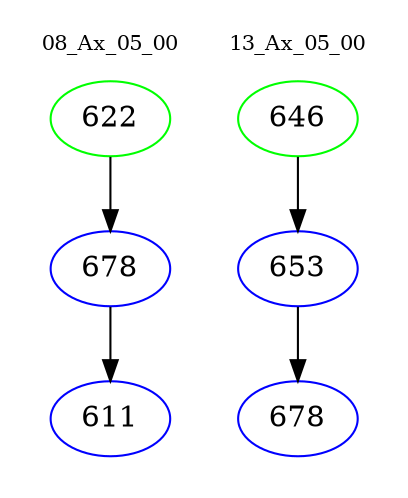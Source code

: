digraph{
subgraph cluster_0 {
color = white
label = "08_Ax_05_00";
fontsize=10;
T0_622 [label="622", color="green"]
T0_622 -> T0_678 [color="black"]
T0_678 [label="678", color="blue"]
T0_678 -> T0_611 [color="black"]
T0_611 [label="611", color="blue"]
}
subgraph cluster_1 {
color = white
label = "13_Ax_05_00";
fontsize=10;
T1_646 [label="646", color="green"]
T1_646 -> T1_653 [color="black"]
T1_653 [label="653", color="blue"]
T1_653 -> T1_678 [color="black"]
T1_678 [label="678", color="blue"]
}
}
